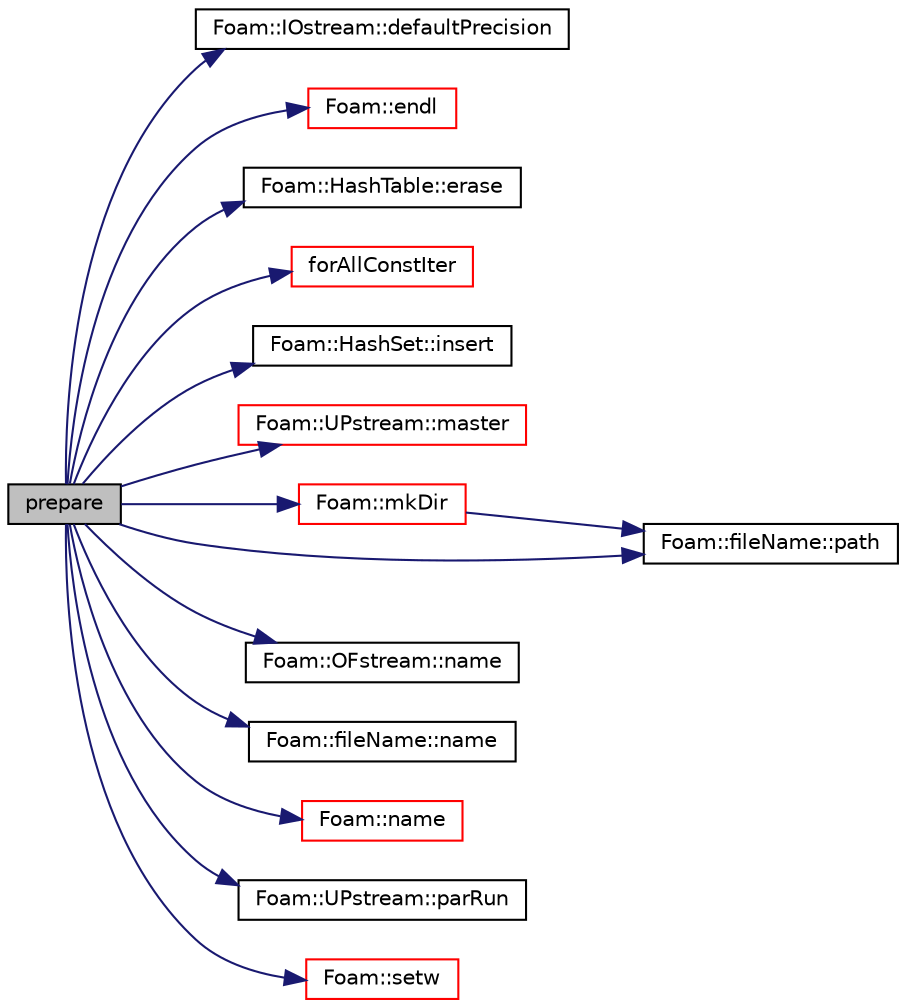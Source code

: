 digraph "prepare"
{
  bgcolor="transparent";
  edge [fontname="Helvetica",fontsize="10",labelfontname="Helvetica",labelfontsize="10"];
  node [fontname="Helvetica",fontsize="10",shape=record];
  rankdir="LR";
  Node232 [label="prepare",height=0.2,width=0.4,color="black", fillcolor="grey75", style="filled", fontcolor="black"];
  Node232 -> Node233 [color="midnightblue",fontsize="10",style="solid",fontname="Helvetica"];
  Node233 [label="Foam::IOstream::defaultPrecision",height=0.2,width=0.4,color="black",URL="$a27333.html#a90f508fef73438f120430ecacd3a603b",tooltip="Return the default precision. "];
  Node232 -> Node234 [color="midnightblue",fontsize="10",style="solid",fontname="Helvetica"];
  Node234 [label="Foam::endl",height=0.2,width=0.4,color="red",URL="$a21851.html#a2db8fe02a0d3909e9351bb4275b23ce4",tooltip="Add newline and flush stream. "];
  Node232 -> Node236 [color="midnightblue",fontsize="10",style="solid",fontname="Helvetica"];
  Node236 [label="Foam::HashTable::erase",height=0.2,width=0.4,color="black",URL="$a26841.html#a12d8ea138d4886b42bc135cd082652c7",tooltip="Erase a hashedEntry specified by given iterator. "];
  Node232 -> Node237 [color="midnightblue",fontsize="10",style="solid",fontname="Helvetica"];
  Node237 [label="forAllConstIter",height=0.2,width=0.4,color="red",URL="$a39311.html#ae21e2836509b0fa7f7cedf6493b11b09"];
  Node232 -> Node531 [color="midnightblue",fontsize="10",style="solid",fontname="Helvetica"];
  Node531 [label="Foam::HashSet::insert",height=0.2,width=0.4,color="black",URL="$a26829.html#a49f0753d9652681fc3a81f59951a0ad7",tooltip="Insert a new entry. "];
  Node232 -> Node436 [color="midnightblue",fontsize="10",style="solid",fontname="Helvetica"];
  Node436 [label="Foam::UPstream::master",height=0.2,width=0.4,color="red",URL="$a27377.html#a36af549940a0aae3733774649594489f",tooltip="Am I the master process. "];
  Node232 -> Node417 [color="midnightblue",fontsize="10",style="solid",fontname="Helvetica"];
  Node417 [label="Foam::mkDir",height=0.2,width=0.4,color="red",URL="$a21851.html#a2ae410f2311adf94d66451b7423fdf4e",tooltip="Make a directory and return an error if it could not be created. "];
  Node417 -> Node418 [color="midnightblue",fontsize="10",style="solid",fontname="Helvetica"];
  Node418 [label="Foam::fileName::path",height=0.2,width=0.4,color="black",URL="$a29541.html#abe7b9078c8e7356c6131b70a8f729372",tooltip="Return directory path name (part before last /) "];
  Node232 -> Node532 [color="midnightblue",fontsize="10",style="solid",fontname="Helvetica"];
  Node532 [label="Foam::OFstream::name",height=0.2,width=0.4,color="black",URL="$a27297.html#aba53f1f9c8fadfa65f4099af10df348c",tooltip="Return the name of the stream. "];
  Node232 -> Node533 [color="midnightblue",fontsize="10",style="solid",fontname="Helvetica"];
  Node533 [label="Foam::fileName::name",height=0.2,width=0.4,color="black",URL="$a29541.html#a433b30fb3a93b9b4d07204699a319ca5",tooltip="Return file name (part beyond last /) "];
  Node232 -> Node413 [color="midnightblue",fontsize="10",style="solid",fontname="Helvetica"];
  Node413 [label="Foam::name",height=0.2,width=0.4,color="red",URL="$a21851.html#adcb0df2bd4953cb6bb390272d8263c3a",tooltip="Return a string representation of a complex. "];
  Node232 -> Node268 [color="midnightblue",fontsize="10",style="solid",fontname="Helvetica"];
  Node268 [label="Foam::UPstream::parRun",height=0.2,width=0.4,color="black",URL="$a27377.html#adbb27f04b5705440fb8b09f278059011",tooltip="Is this a parallel run? "];
  Node232 -> Node418 [color="midnightblue",fontsize="10",style="solid",fontname="Helvetica"];
  Node232 -> Node534 [color="midnightblue",fontsize="10",style="solid",fontname="Helvetica"];
  Node534 [label="Foam::setw",height=0.2,width=0.4,color="red",URL="$a21851.html#a3318127f6f23246407ca749a0a0ea03c"];
}
